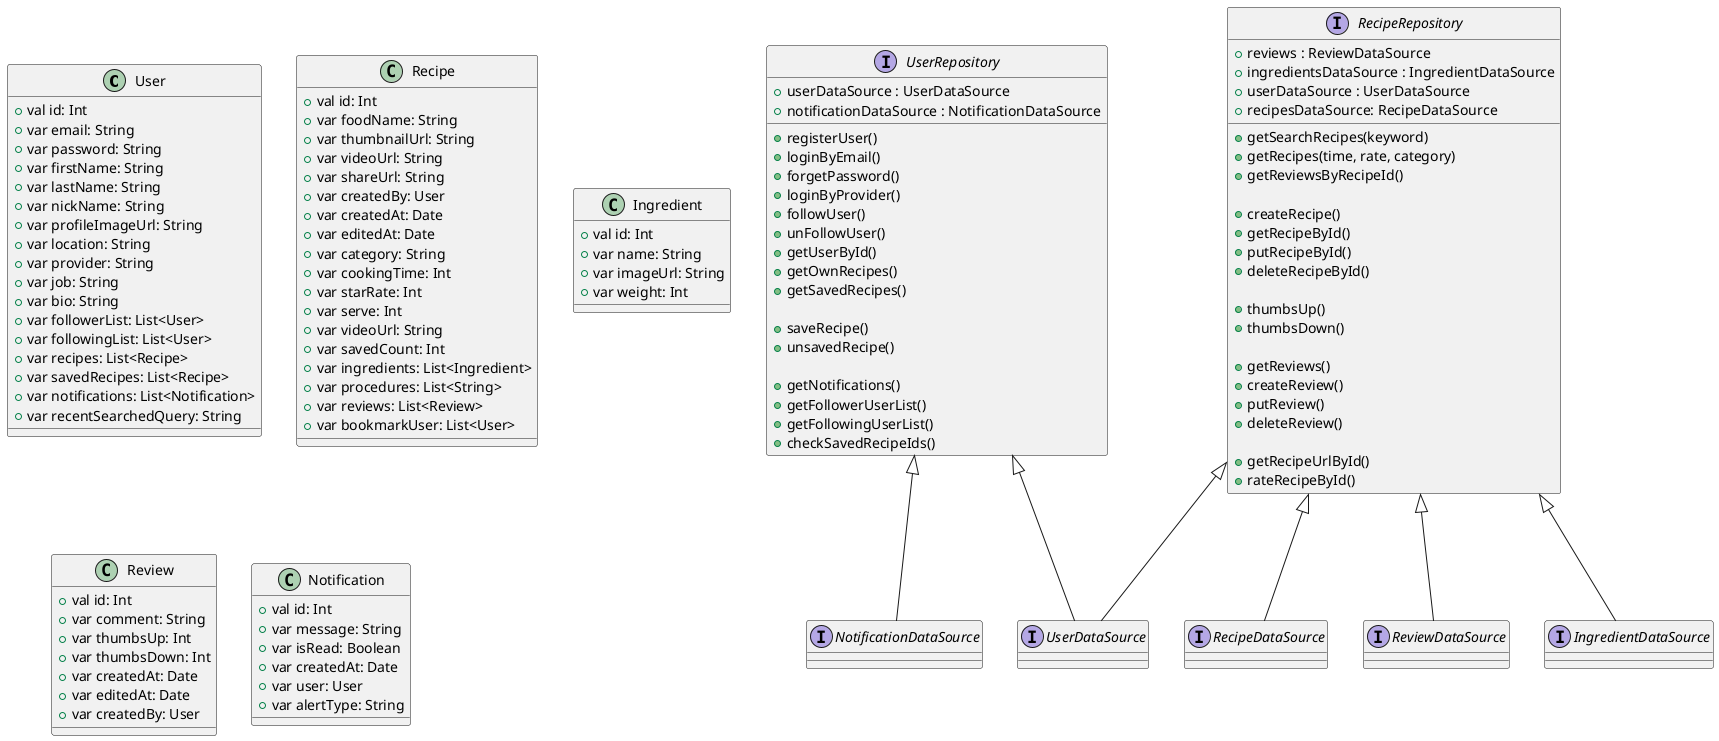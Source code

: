 @startuml
'https://plantuml.com/class-diagram
class User {
    + val id: Int
    + var email: String
    + var password: String
    + var firstName: String
    + var lastName: String
    + var nickName: String
    + var profileImageUrl: String
    + var location: String
    + var provider: String
    + var job: String
    + var bio: String
    + var followerList: List<User>
    + var followingList: List<User>
    + var recipes: List<Recipe>
    + var savedRecipes: List<Recipe>
    + var notifications: List<Notification>
    + var recentSearchedQuery: String
}

class Recipe {
    + val id: Int
    + var foodName: String
    + var thumbnailUrl: String
    + var videoUrl: String
    + var shareUrl: String
    + var createdBy: User
    + var createdAt: Date
    + var editedAt: Date
    + var category: String
    + var cookingTime: Int
    + var starRate: Int
    + var serve: Int
    + var videoUrl: String
    + var savedCount: Int
    + var ingredients: List<Ingredient>
    + var procedures: List<String>
    + var reviews: List<Review>
    + var bookmarkUser: List<User>
}

class Ingredient {
    + val id: Int
    + var name: String
    + var imageUrl: String
    + var weight: Int
}

class Review {
    + val id: Int
    + var comment: String
    + var thumbsUp: Int
    + var thumbsDown: Int
    + var createdAt: Date
    + var editedAt: Date
    + var createdBy: User
}

class Notification {
    + val id: Int
    + var message: String
    + var isRead: Boolean
    + var createdAt: Date
    + var user: User
    + var alertType: String
}

interface UserRepository {
        +userDataSource : UserDataSource
        +notificationDataSource : NotificationDataSource
        +registerUser()
        +loginByEmail()
        +forgetPassword()
        +loginByProvider()
        +followUser()
        +unFollowUser()
        +getUserById()
        +getOwnRecipes()
        +getSavedRecipes()

        +saveRecipe()
        +unsavedRecipe()

        +getNotifications()
        +getFollowerUserList()
        +getFollowingUserList()
        +checkSavedRecipeIds()
    }

    interface RecipeRepository {
            +reviews : ReviewDataSource
            +ingredientsDataSource : IngredientDataSource
            +userDataSource : UserDataSource
            +recipesDataSource: RecipeDataSource

            +getSearchRecipes(keyword)
            +getRecipes(time, rate, category)
            +getReviewsByRecipeId()

            +createRecipe()
            +getRecipeById()
            +putRecipeById()
            +deleteRecipeById()

            +thumbsUp()
            +thumbsDown()

            +getReviews()
            +createReview()
            +putReview()
            +deleteReview()

            +getRecipeUrlById()
            +rateRecipeById()
        }

        interface RecipeDataSource implements RecipeRepository {
        }

        interface ReviewDataSource implements RecipeRepository {
        }

        interface IngredientDataSource implements RecipeRepository {
        }

        interface NotificationDataSource implements UserRepository{
        }

        interface UserDataSource implements UserRepository {
        }

        interface UserDataSource implements RecipeRepository {
        }

@enduml
